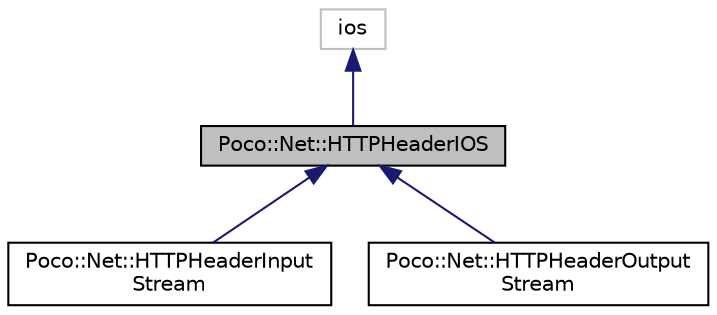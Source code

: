 digraph "Poco::Net::HTTPHeaderIOS"
{
 // LATEX_PDF_SIZE
  edge [fontname="Helvetica",fontsize="10",labelfontname="Helvetica",labelfontsize="10"];
  node [fontname="Helvetica",fontsize="10",shape=record];
  Node1 [label="Poco::Net::HTTPHeaderIOS",height=0.2,width=0.4,color="black", fillcolor="grey75", style="filled", fontcolor="black",tooltip="The base class for HTTPHeaderInputStream."];
  Node2 -> Node1 [dir="back",color="midnightblue",fontsize="10",style="solid",fontname="Helvetica"];
  Node2 [label="ios",height=0.2,width=0.4,color="grey75", fillcolor="white", style="filled",tooltip=" "];
  Node1 -> Node3 [dir="back",color="midnightblue",fontsize="10",style="solid",fontname="Helvetica"];
  Node3 [label="Poco::Net::HTTPHeaderInput\lStream",height=0.2,width=0.4,color="black", fillcolor="white", style="filled",URL="$classPoco_1_1Net_1_1HTTPHeaderInputStream.html",tooltip="This class is for internal use by HTTPSession only."];
  Node1 -> Node4 [dir="back",color="midnightblue",fontsize="10",style="solid",fontname="Helvetica"];
  Node4 [label="Poco::Net::HTTPHeaderOutput\lStream",height=0.2,width=0.4,color="black", fillcolor="white", style="filled",URL="$classPoco_1_1Net_1_1HTTPHeaderOutputStream.html",tooltip="This class is for internal use by HTTPSession only."];
}
